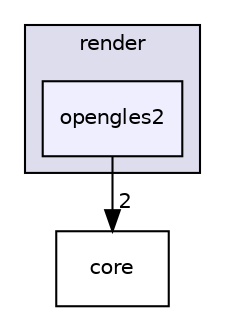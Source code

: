 digraph "/home/travis/build/tobanteAudio/moci/moci/moci/render/opengles2" {
  compound=true
  node [ fontsize="10", fontname="Helvetica"];
  edge [ labelfontsize="10", labelfontname="Helvetica"];
  subgraph clusterdir_c301b679d30187b36c8d823e7fedae1a {
    graph [ bgcolor="#ddddee", pencolor="black", label="render" fontname="Helvetica", fontsize="10", URL="dir_c301b679d30187b36c8d823e7fedae1a.html"]
  dir_ea0cfdb18919a7a6ea921466a42b4085 [shape=box, label="opengles2", style="filled", fillcolor="#eeeeff", pencolor="black", URL="dir_ea0cfdb18919a7a6ea921466a42b4085.html"];
  }
  dir_a5d68fd60807d249c924c5f8088b8941 [shape=box label="core" URL="dir_a5d68fd60807d249c924c5f8088b8941.html"];
  dir_ea0cfdb18919a7a6ea921466a42b4085->dir_a5d68fd60807d249c924c5f8088b8941 [headlabel="2", labeldistance=1.5 headhref="dir_000012_000005.html"];
}
